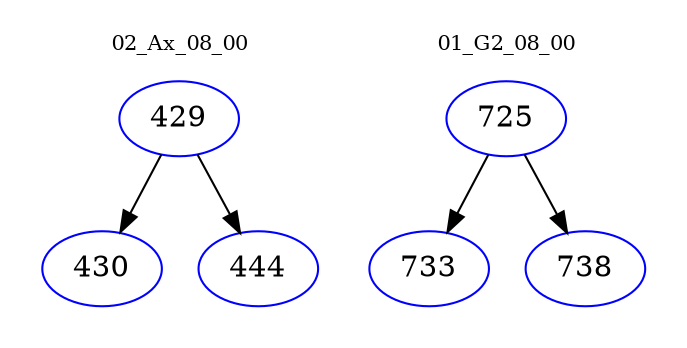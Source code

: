 digraph{
subgraph cluster_0 {
color = white
label = "02_Ax_08_00";
fontsize=10;
T0_429 [label="429", color="blue"]
T0_429 -> T0_430 [color="black"]
T0_430 [label="430", color="blue"]
T0_429 -> T0_444 [color="black"]
T0_444 [label="444", color="blue"]
}
subgraph cluster_1 {
color = white
label = "01_G2_08_00";
fontsize=10;
T1_725 [label="725", color="blue"]
T1_725 -> T1_733 [color="black"]
T1_733 [label="733", color="blue"]
T1_725 -> T1_738 [color="black"]
T1_738 [label="738", color="blue"]
}
}
